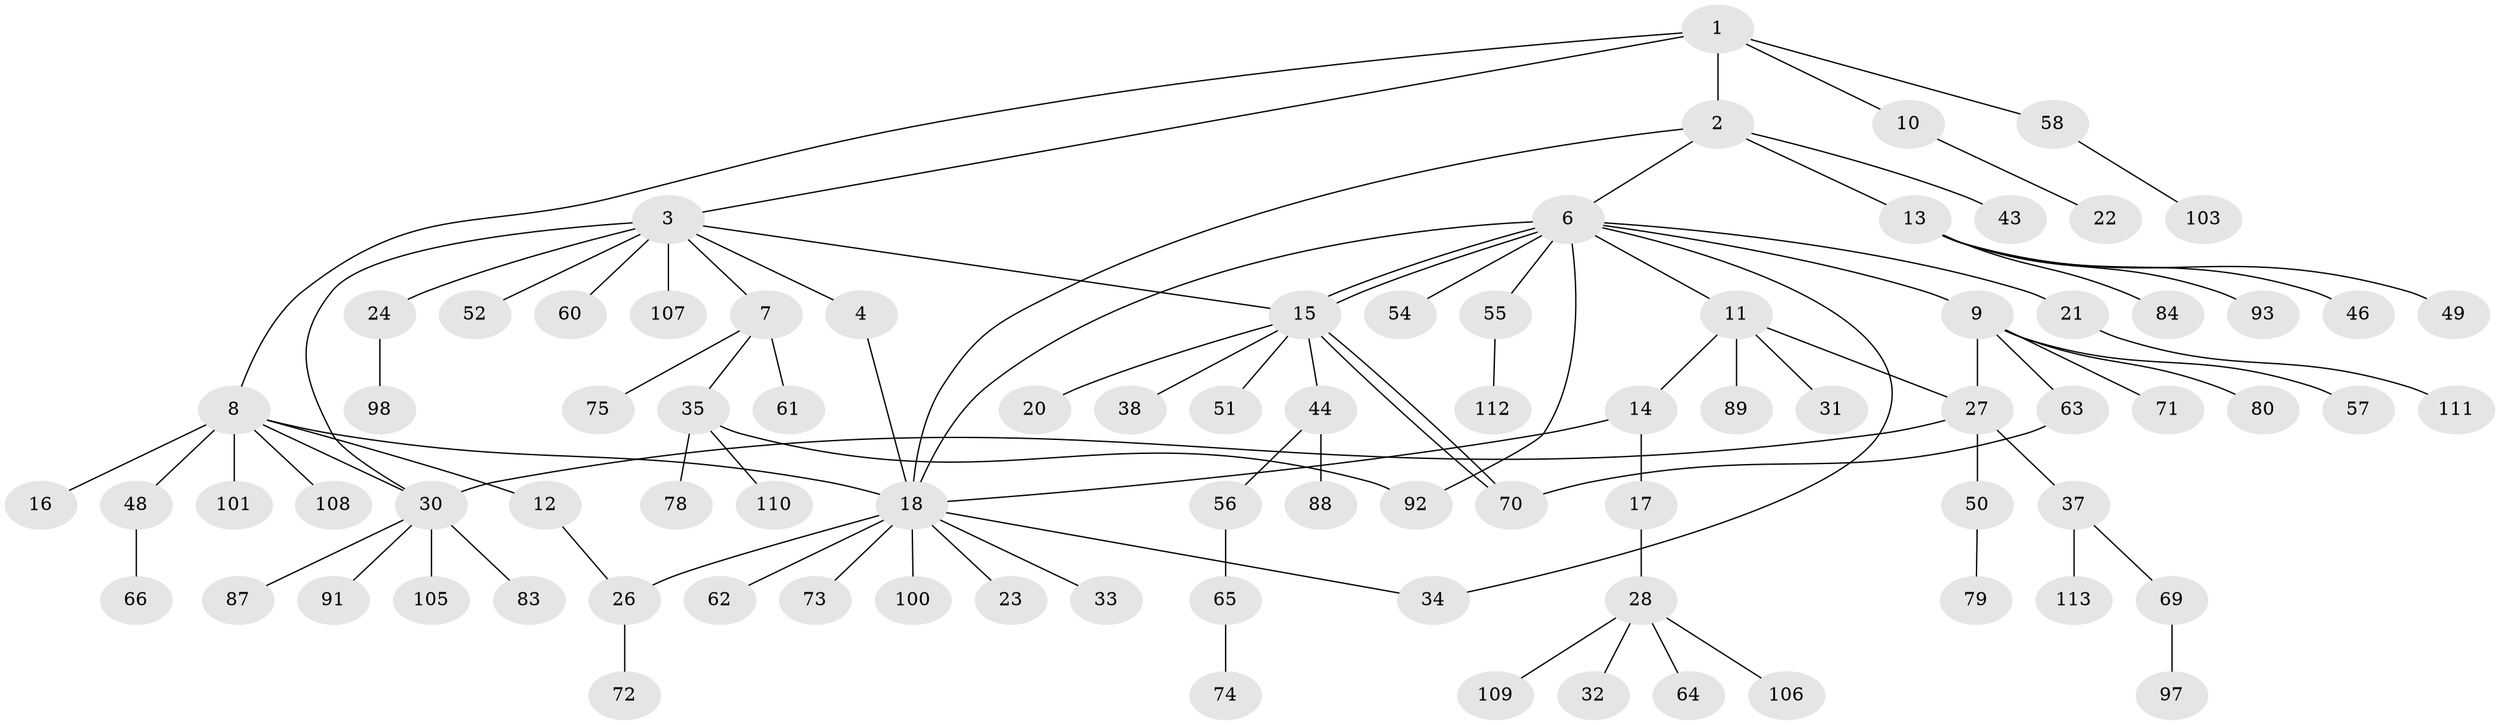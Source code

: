 // original degree distribution, {5: 0.017543859649122806, 6: 0.03508771929824561, 8: 0.02631578947368421, 2: 0.18421052631578946, 3: 0.06140350877192982, 11: 0.008771929824561403, 10: 0.017543859649122806, 7: 0.017543859649122806, 4: 0.05263157894736842, 1: 0.5789473684210527}
// Generated by graph-tools (version 1.1) at 2025/41/03/06/25 10:41:50]
// undirected, 85 vertices, 98 edges
graph export_dot {
graph [start="1"]
  node [color=gray90,style=filled];
  1;
  2 [super="+36"];
  3 [super="+5"];
  4;
  6 [super="+40"];
  7 [super="+104"];
  8 [super="+81"];
  9 [super="+90"];
  10 [super="+25"];
  11 [super="+67"];
  12;
  13 [super="+39"];
  14 [super="+42"];
  15 [super="+86"];
  16;
  17;
  18 [super="+19"];
  20 [super="+85"];
  21 [super="+68"];
  22;
  23;
  24;
  26 [super="+47"];
  27 [super="+29"];
  28 [super="+41"];
  30 [super="+53"];
  31;
  32;
  33;
  34 [super="+76"];
  35 [super="+95"];
  37 [super="+102"];
  38 [super="+77"];
  43;
  44 [super="+45"];
  46;
  48;
  49;
  50;
  51 [super="+94"];
  52;
  54;
  55 [super="+99"];
  56 [super="+59"];
  57;
  58 [super="+96"];
  60;
  61;
  62;
  63;
  64;
  65 [super="+114"];
  66;
  69;
  70 [super="+82"];
  71;
  72;
  73;
  74;
  75;
  78;
  79;
  80;
  83;
  84;
  87;
  88;
  89;
  91;
  92;
  93;
  97;
  98;
  100;
  101;
  103;
  105;
  106;
  107;
  108;
  109;
  110;
  111;
  112;
  113;
  1 -- 2;
  1 -- 3;
  1 -- 8;
  1 -- 10;
  1 -- 58;
  2 -- 6;
  2 -- 13;
  2 -- 43;
  2 -- 18;
  3 -- 4;
  3 -- 7;
  3 -- 15;
  3 -- 24;
  3 -- 60;
  3 -- 107;
  3 -- 52;
  3 -- 30;
  4 -- 18;
  6 -- 9;
  6 -- 11;
  6 -- 15;
  6 -- 15;
  6 -- 21;
  6 -- 34;
  6 -- 54;
  6 -- 55;
  6 -- 92;
  6 -- 18;
  7 -- 35;
  7 -- 61;
  7 -- 75;
  8 -- 12;
  8 -- 16;
  8 -- 18 [weight=2];
  8 -- 30;
  8 -- 48;
  8 -- 101;
  8 -- 108;
  9 -- 27;
  9 -- 57;
  9 -- 63;
  9 -- 71;
  9 -- 80;
  10 -- 22;
  11 -- 14;
  11 -- 27;
  11 -- 31;
  11 -- 89;
  12 -- 26;
  13 -- 46;
  13 -- 93;
  13 -- 49;
  13 -- 84;
  14 -- 17;
  14 -- 18;
  15 -- 20;
  15 -- 38;
  15 -- 44;
  15 -- 51;
  15 -- 70;
  15 -- 70;
  17 -- 28;
  18 -- 23;
  18 -- 73;
  18 -- 100;
  18 -- 33;
  18 -- 26;
  18 -- 62;
  18 -- 34;
  21 -- 111;
  24 -- 98;
  26 -- 72;
  27 -- 30;
  27 -- 37;
  27 -- 50;
  28 -- 32;
  28 -- 64;
  28 -- 106;
  28 -- 109;
  30 -- 83;
  30 -- 87;
  30 -- 91;
  30 -- 105;
  35 -- 78;
  35 -- 92;
  35 -- 110;
  37 -- 69;
  37 -- 113;
  44 -- 56;
  44 -- 88;
  48 -- 66;
  50 -- 79;
  55 -- 112;
  56 -- 65;
  58 -- 103;
  63 -- 70;
  65 -- 74;
  69 -- 97;
}
